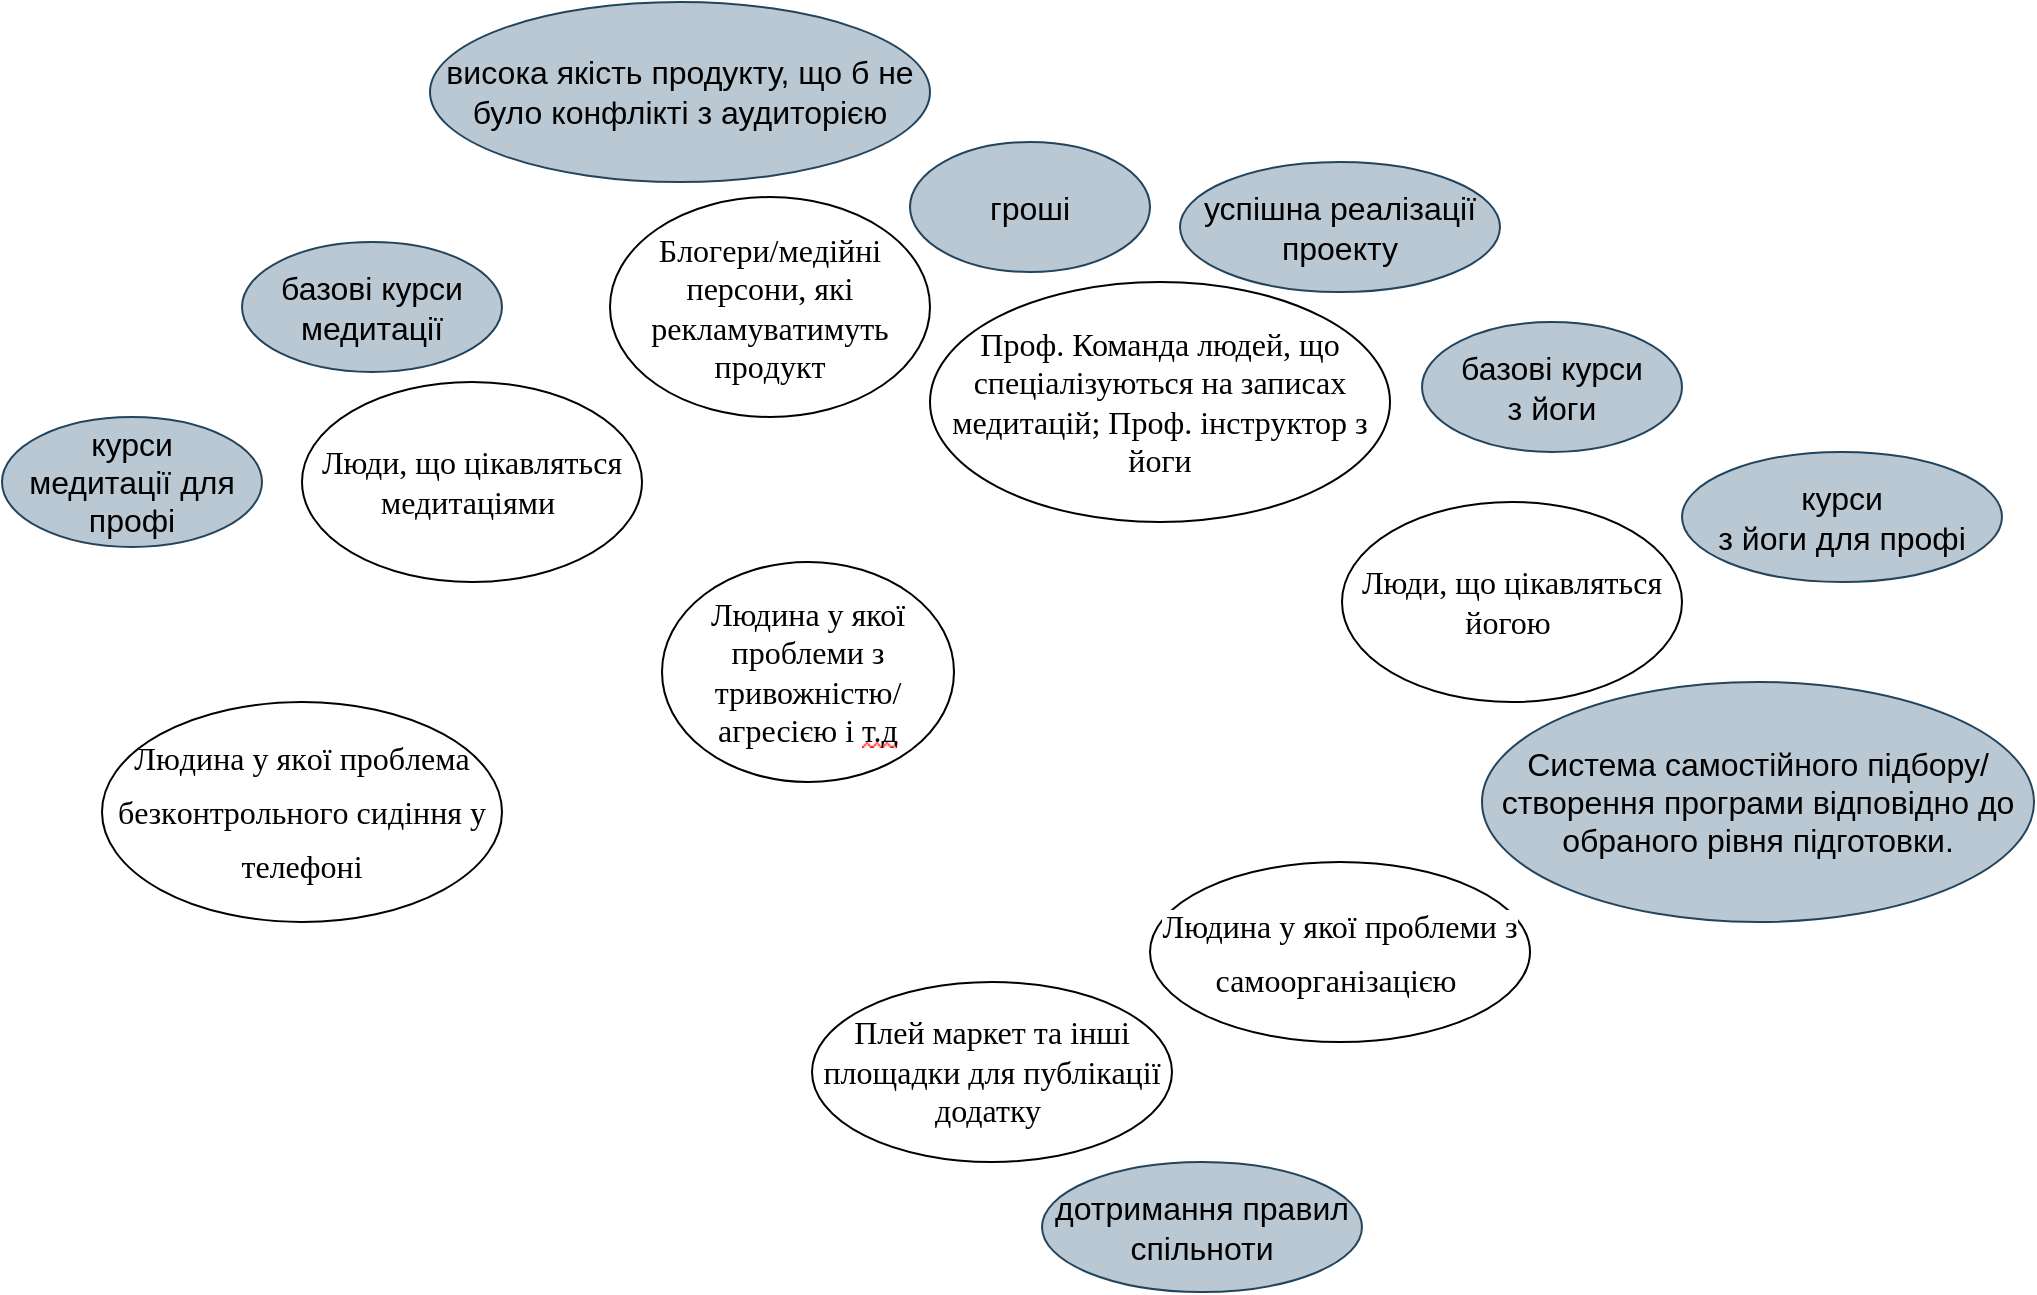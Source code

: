 <mxfile version="20.8.3" type="github">
  <diagram id="JHIswa4d4_7SKW9wDUkP" name="Страница 1">
    <mxGraphModel dx="1877" dy="1750" grid="1" gridSize="10" guides="1" tooltips="1" connect="1" arrows="1" fold="1" page="1" pageScale="1" pageWidth="827" pageHeight="1169" math="0" shadow="0">
      <root>
        <mxCell id="0" />
        <mxCell id="1" parent="0" />
        <mxCell id="nFPWTdWH6QaG-mGONiPk-1" value="&lt;span style=&quot;margin: 0px; padding: 0px; user-select: text; -webkit-user-drag: none; -webkit-tap-highlight-color: transparent; text-align: left; background-color: rgb(255, 255, 255); font-size: 12pt; line-height: 19.425px; font-family: &amp;quot;Times New Roman&amp;quot;, &amp;quot;Times New Roman_EmbeddedFont&amp;quot;, &amp;quot;Times New Roman_MSFontService&amp;quot;, serif; font-variant-ligatures: none !important;&quot; class=&quot;TextRun SCXW165237662 BCX9&quot; lang=&quot;UK&quot; data-contrast=&quot;auto&quot;&gt;&lt;span style=&quot;margin: 0px; padding: 0px; user-select: text; -webkit-user-drag: none; -webkit-tap-highlight-color: transparent;&quot; class=&quot;NormalTextRun SCXW165237662 BCX9&quot;&gt;Люди, що&lt;/span&gt;&lt;span style=&quot;margin: 0px; padding: 0px; user-select: text; -webkit-user-drag: none; -webkit-tap-highlight-color: transparent;&quot; class=&quot;NormalTextRun SCXW165237662 BCX9&quot;&gt; &lt;/span&gt;&lt;span style=&quot;margin: 0px; padding: 0px; user-select: text; -webkit-user-drag: none; -webkit-tap-highlight-color: transparent;&quot; class=&quot;NormalTextRun SCXW165237662 BCX9&quot;&gt;цікавляться медитаціями&lt;/span&gt;&lt;/span&gt;&lt;span style=&quot;margin: 0px; padding: 0px; user-select: text; -webkit-user-drag: none; -webkit-tap-highlight-color: transparent; text-align: left; background-color: rgb(255, 255, 255); font-size: 12pt; line-height: 19.425px; font-family: &amp;quot;Times New Roman&amp;quot;, &amp;quot;Times New Roman_EmbeddedFont&amp;quot;, &amp;quot;Times New Roman_MSFontService&amp;quot;, serif;&quot; data-ccp-props=&quot;{&amp;quot;201341983&amp;quot;:0,&amp;quot;335559685&amp;quot;:0,&amp;quot;335559740&amp;quot;:259}&quot; class=&quot;EOP SCXW165237662 BCX9&quot;&gt;&amp;nbsp;&lt;/span&gt;" style="ellipse;whiteSpace=wrap;html=1;" vertex="1" parent="1">
          <mxGeometry x="-10" y="100" width="170" height="100" as="geometry" />
        </mxCell>
        <mxCell id="nFPWTdWH6QaG-mGONiPk-2" value="&lt;span style=&quot;accent-color: auto; place-content: normal; place-items: normal; place-self: auto; alignment-baseline: auto; animation: 0s ease 0s 1 normal none running none; app-region: none; appearance: none; aspect-ratio: auto; backdrop-filter: none; backface-visibility: visible; background: none 0% 0% / auto repeat scroll padding-box border-box rgba(0, 0, 0, 0); background-blend-mode: normal; baseline-shift: 0px; border-image: none 100% / 1 / 0 stretch; border-color: rgb(0, 0, 0); border-collapse: collapse; border-end-end-radius: 0px; border-end-start-radius: 0px; border-width: 0px; border-style: none; border-spacing: 0px; border-start-end-radius: 0px; border-start-start-radius: 0px; border-radius: 0px; inset: auto; box-shadow: none; box-sizing: content-box; break-after: auto; break-before: auto; break-inside: auto; buffered-rendering: auto; caption-side: top; caret-color: rgb(0, 0, 0); clear: none; clip: auto; clip-path: none; clip-rule: nonzero; color-interpolation: srgb; color-interpolation-filters: linearrgb; color-rendering: auto; color-scheme: normal; columns: auto; column-fill: balance; gap: normal; column-rule: 0px none rgb(0, 0, 0); column-span: none; contain: none; content: normal; content-visibility: visible; counter-increment: none; counter-reset: none; counter-set: none; cursor: text; cx: 0px; cy: 0px; d: none; direction: ltr; display: inline; dominant-baseline: auto; empty-cells: show; fill: rgb(0, 0, 0); fill-opacity: 1; fill-rule: nonzero; filter: none; flex: 0 1 auto; flex-flow: row nowrap; float: none; flood-color: rgb(0, 0, 0); flood-opacity: 1; font-family: WordVisi_MSFontService, &amp;quot;Times New Roman&amp;quot;, &amp;quot;Times New Roman_EmbeddedFont&amp;quot;, &amp;quot;Times New Roman_MSFontService&amp;quot;, serif; font-feature-settings: normal; font-kerning: none; font-optical-sizing: auto; font-size: 16px; font-stretch: 100%; font-variant-ligatures: no-common-ligatures no-discretionary-ligatures no-historical-ligatures no-contextual; font-variant-numeric: normal; font-variant-east-asian: normal; font-variation-settings: normal; grid-area: auto / auto / auto / auto; grid: auto-flow auto / none; height: auto; hyphens: manual; image-orientation: from-image; image-rendering: auto; inline-size: auto; inset-block: auto; inset-inline: auto; isolation: auto; lighting-color: rgb(255, 255, 255); line-break: auto; line-height: 19.425px; list-style: outside none disc; margin: 0px; marker: none; mask: none; mask-type: luminance; max-height: none; max-width: none; min-height: 0px; min-width: 0px; mix-blend-mode: normal; object-fit: fill; object-position: 50% 50%; offset: none 0px auto 0deg; opacity: 1; order: 0; outline: rgb(0, 0, 0) none 0px; outline-offset: 0px; overflow: visible; overflow-anchor: auto; overflow-clip-margin: 0px; overflow-wrap: break-word; overscroll-behavior-block: auto; overscroll-behavior-inline: auto; overscroll-behavior: auto; padding: 0px; page: auto; paint-order: normal; perspective: none; perspective-origin: 0px 0px; pointer-events: auto; position: static; quotes: auto; r: 0px; resize: none; ruby-position: over; rx: auto; ry: auto; scroll-behavior: auto; scroll-margin-block: 0px; scroll-margin: 0px; scroll-margin-inline: 0px; scroll-padding-block: auto; scroll-padding: auto; scroll-padding-inline: auto; scroll-snap-align: none; scroll-snap-stop: normal; scroll-snap-type: none; scrollbar-gutter: auto; shape-image-threshold: 0; shape-margin: 0px; shape-outside: none; shape-rendering: auto; speak: normal; stop-color: rgb(0, 0, 0); stop-opacity: 1; stroke: none; stroke-dasharray: none; stroke-dashoffset: 0px; stroke-linecap: butt; stroke-linejoin: miter; stroke-miterlimit: 4; stroke-opacity: 1; stroke-width: 1px; tab-size: 8; table-layout: auto; text-align: left; text-align-last: auto; text-anchor: start; text-combine-upright: none; text-decoration-style: solid; text-decoration-color: rgb(0, 0, 0); text-decoration-skip-ink: auto; text-orientation: mixed; text-overflow: clip; text-rendering: auto; text-shadow: none; text-size-adjust: auto; text-underline-offset: auto; text-underline-position: auto; touch-action: auto; transform: none; transform-box: view-box; transform-origin: 0px 0px; transform-style: flat; transition: all 0s ease 0s; unicode-bidi: normal; user-select: text; vector-effect: none; vertical-align: baseline; visibility: visible; border-block-end: 0px none rgb(0, 0, 0); border-block-start: 0px none rgb(0, 0, 0); border-inline-end: 0px none rgb(0, 0, 0); -webkit-border-image: none; border-inline-start: 0px none rgb(0, 0, 0); -webkit-box-align: stretch; -webkit-box-decoration-break: slice; -webkit-box-direction: normal; -webkit-box-flex: 0; -webkit-box-ordinal-group: 1; -webkit-box-orient: horizontal; -webkit-box-pack: start; -webkit-font-smoothing: auto; -webkit-highlight: none; hyphenate-character: auto; -webkit-line-break: auto; -webkit-locale: &amp;quot;UK&amp;quot;; block-size: auto; margin-block: 0px; margin-inline: 0px; -webkit-mask-box-image-source: none; -webkit-mask-box-image-slice: 0 fill; -webkit-mask-box-image-width: auto; -webkit-mask-box-image-outset: 0; -webkit-mask-box-image-repeat: stretch; -webkit-mask: none 0% 0% / auto repeat border-box border-box; -webkit-mask-composite: source-over; max-block-size: none; max-inline-size: none; min-block-size: 0px; min-inline-size: 0px; padding-block: 0px; padding-inline: 0px; -webkit-print-color-adjust: economy; -webkit-rtl-ordering: logical; -webkit-ruby-position: before; -webkit-tap-highlight-color: rgba(0, 0, 0, 0); -webkit-text-combine: none; text-emphasis: none rgb(0, 0, 0); text-emphasis-position: over right; -webkit-text-fill-color: rgb(0, 0, 0); -webkit-text-orientation: vertical-right; -webkit-text-security: none; -webkit-text-stroke-color: rgb(0, 0, 0); -webkit-user-drag: none; -webkit-user-modify: read-only; -webkit-writing-mode: horizontal-tb; width: auto; will-change: auto; word-break: normal; writing-mode: horizontal-tb; x: 0px; y: 0px; z-index: auto; zoom: 1;&quot; class=&quot;TextRun SCXW62366027 BCX9&quot; lang=&quot;UK&quot; data-contrast=&quot;auto&quot;&gt;&lt;span class=&quot;NormalTextRun SCXW62366027 BCX9&quot;&gt;Блогери/медійні персони, які рекламуватимуть продукт&lt;/span&gt;&lt;/span&gt;" style="ellipse;whiteSpace=wrap;html=1;" vertex="1" parent="1">
          <mxGeometry x="144" y="7.5" width="160" height="110" as="geometry" />
        </mxCell>
        <mxCell id="nFPWTdWH6QaG-mGONiPk-3" value="&lt;span style=&quot;margin: 0px; padding: 0px; user-select: text; -webkit-user-drag: none; -webkit-tap-highlight-color: transparent; text-align: left; background-color: rgb(255, 255, 255); font-size: 12pt; line-height: 19.425px; font-family: &amp;quot;Times New Roman&amp;quot;, &amp;quot;Times New Roman_EmbeddedFont&amp;quot;, &amp;quot;Times New Roman_MSFontService&amp;quot;, serif; font-variant-ligatures: none !important;&quot; class=&quot;TextRun SCXW228384979 BCX9&quot; lang=&quot;UK&quot; data-contrast=&quot;auto&quot;&gt;&lt;span style=&quot;margin: 0px; padding: 0px; user-select: text; -webkit-user-drag: none; -webkit-tap-highlight-color: transparent;&quot; class=&quot;NormalTextRun SCXW228384979 BCX9&quot;&gt;Люди, що&lt;/span&gt;&lt;span style=&quot;margin: 0px; padding: 0px; user-select: text; -webkit-user-drag: none; -webkit-tap-highlight-color: transparent;&quot; class=&quot;NormalTextRun SCXW228384979 BCX9&quot;&gt; цікавляться&lt;/span&gt;&lt;span style=&quot;margin: 0px; padding: 0px; user-select: text; -webkit-user-drag: none; -webkit-tap-highlight-color: transparent;&quot; class=&quot;NormalTextRun SCXW228384979 BCX9&quot;&gt; йогою&lt;/span&gt;&lt;/span&gt;&lt;span style=&quot;margin: 0px; padding: 0px; user-select: text; -webkit-user-drag: none; -webkit-tap-highlight-color: transparent; text-align: left; background-color: rgb(255, 255, 255); font-size: 12pt; line-height: 19.425px; font-family: &amp;quot;Times New Roman&amp;quot;, &amp;quot;Times New Roman_EmbeddedFont&amp;quot;, &amp;quot;Times New Roman_MSFontService&amp;quot;, serif;&quot; data-ccp-props=&quot;{&amp;quot;201341983&amp;quot;:0,&amp;quot;335559740&amp;quot;:259}&quot; class=&quot;EOP SCXW228384979 BCX9&quot;&gt;&amp;nbsp;&lt;/span&gt;" style="ellipse;whiteSpace=wrap;html=1;" vertex="1" parent="1">
          <mxGeometry x="510" y="160" width="170" height="100" as="geometry" />
        </mxCell>
        <mxCell id="nFPWTdWH6QaG-mGONiPk-4" value="&lt;span style=&quot;margin: 0px; padding: 0px; user-select: text; -webkit-user-drag: none; -webkit-tap-highlight-color: transparent; font-family: &amp;quot;Times New Roman&amp;quot;, &amp;quot;Times New Roman_EmbeddedFont&amp;quot;, &amp;quot;Times New Roman_MSFontService&amp;quot;, serif; font-size: 16px; font-variant-ligatures: none; text-align: justify; background-color: rgb(255, 255, 255);&quot; class=&quot;NormalTextRun SCXW148370645 BCX9&quot;&gt;Людина у якої проблеми з тривожністю/&lt;/span&gt;&lt;span style=&quot;margin: 0px; padding: 0px; user-select: text; -webkit-user-drag: none; -webkit-tap-highlight-color: transparent; font-family: &amp;quot;Times New Roman&amp;quot;, &amp;quot;Times New Roman_EmbeddedFont&amp;quot;, &amp;quot;Times New Roman_MSFontService&amp;quot;, serif; font-size: 16px; font-variant-ligatures: none; text-align: justify; background-color: rgb(255, 255, 255);&quot; class=&quot;NormalTextRun SCXW148370645 BCX9&quot;&gt;агресією і &lt;/span&gt;&lt;span style=&quot;margin: 0px; padding: 0px; user-select: text; -webkit-user-drag: none; -webkit-tap-highlight-color: transparent; background-repeat: repeat-x; background-position: left bottom; background-image: url(&amp;quot;data:image/gif;base64,R0lGODlhBQAEAJECAP////8AAAAAAAAAACH5BAEAAAIALAAAAAAFAAQAAAIIlGAXCCHrTCgAOw==&amp;quot;); border-bottom: 1px solid transparent; font-family: &amp;quot;Times New Roman&amp;quot;, &amp;quot;Times New Roman_EmbeddedFont&amp;quot;, &amp;quot;Times New Roman_MSFontService&amp;quot;, serif; font-size: 16px; font-variant-ligatures: none; text-align: justify; background-color: rgb(255, 255, 255);&quot; class=&quot;SpellingError SCXW148370645 BCX9&quot;&gt;т.д&lt;/span&gt;" style="ellipse;whiteSpace=wrap;html=1;" vertex="1" parent="1">
          <mxGeometry x="170" y="190" width="146" height="110" as="geometry" />
        </mxCell>
        <mxCell id="nFPWTdWH6QaG-mGONiPk-5" value="&lt;span style=&quot;margin: 0px; padding: 0px; user-select: text; -webkit-user-drag: none; -webkit-tap-highlight-color: transparent; font-family: &amp;quot;Times New Roman&amp;quot;, &amp;quot;Times New Roman_EmbeddedFont&amp;quot;, &amp;quot;Times New Roman_MSFontService&amp;quot;, serif; font-size: 16px; font-variant-ligatures: none; text-align: left; background-color: rgb(255, 255, 255);&quot; class=&quot;NormalTextRun SCXW132150649 BCX9&quot;&gt;Проф. Команда людей, що спеціалізуються на записах медитацій&lt;/span&gt;&lt;span style=&quot;margin: 0px; padding: 0px; user-select: text; -webkit-user-drag: none; -webkit-tap-highlight-color: transparent; font-family: &amp;quot;Times New Roman&amp;quot;, &amp;quot;Times New Roman_EmbeddedFont&amp;quot;, &amp;quot;Times New Roman_MSFontService&amp;quot;, serif; font-size: 16px; font-variant-ligatures: none; text-align: left; background-color: rgb(255, 255, 255);&quot; class=&quot;NormalTextRun SCXW132150649 BCX9&quot;&gt;; &lt;/span&gt;&lt;span style=&quot;margin: 0px; padding: 0px; user-select: text; -webkit-user-drag: none; -webkit-tap-highlight-color: transparent; font-family: &amp;quot;Times New Roman&amp;quot;, &amp;quot;Times New Roman_EmbeddedFont&amp;quot;, &amp;quot;Times New Roman_MSFontService&amp;quot;, serif; font-size: 16px; font-variant-ligatures: none; text-align: left; background-color: rgb(255, 255, 255);&quot; class=&quot;NormalTextRun SCXW132150649 BCX9&quot;&gt;Проф. і&lt;/span&gt;&lt;span style=&quot;margin: 0px; padding: 0px; user-select: text; -webkit-user-drag: none; -webkit-tap-highlight-color: transparent; font-family: &amp;quot;Times New Roman&amp;quot;, &amp;quot;Times New Roman_EmbeddedFont&amp;quot;, &amp;quot;Times New Roman_MSFontService&amp;quot;, serif; font-size: 16px; font-variant-ligatures: none; text-align: left; background-color: rgb(255, 255, 255);&quot; class=&quot;NormalTextRun SCXW132150649 BCX9&quot;&gt;нструк&lt;/span&gt;&lt;span style=&quot;margin: 0px; padding: 0px; user-select: text; -webkit-user-drag: none; -webkit-tap-highlight-color: transparent; font-family: &amp;quot;Times New Roman&amp;quot;, &amp;quot;Times New Roman_EmbeddedFont&amp;quot;, &amp;quot;Times New Roman_MSFontService&amp;quot;, serif; font-size: 16px; font-variant-ligatures: none; text-align: left; background-color: rgb(255, 255, 255);&quot; class=&quot;NormalTextRun SCXW132150649 BCX9&quot;&gt;т&lt;/span&gt;&lt;span style=&quot;margin: 0px; padding: 0px; user-select: text; -webkit-user-drag: none; -webkit-tap-highlight-color: transparent; font-family: &amp;quot;Times New Roman&amp;quot;, &amp;quot;Times New Roman_EmbeddedFont&amp;quot;, &amp;quot;Times New Roman_MSFontService&amp;quot;, serif; font-size: 16px; font-variant-ligatures: none; text-align: left; background-color: rgb(255, 255, 255);&quot; class=&quot;NormalTextRun SCXW132150649 BCX9&quot;&gt;ор з йоги&lt;/span&gt;" style="ellipse;whiteSpace=wrap;html=1;" vertex="1" parent="1">
          <mxGeometry x="304" y="50" width="230" height="120" as="geometry" />
        </mxCell>
        <mxCell id="nFPWTdWH6QaG-mGONiPk-6" value="&lt;span style=&quot;margin: 0px; padding: 0px; user-select: text; -webkit-user-drag: none; -webkit-tap-highlight-color: transparent; text-align: justify; background-color: rgb(255, 255, 255); font-size: 12pt; line-height: 27px; font-family: &amp;quot;Times New Roman&amp;quot;, &amp;quot;Times New Roman_EmbeddedFont&amp;quot;, &amp;quot;Times New Roman_MSFontService&amp;quot;, serif; font-variant-ligatures: none !important;&quot; class=&quot;TextRun SCXW75085188 BCX9&quot; lang=&quot;UK&quot; data-contrast=&quot;auto&quot;&gt;&lt;span style=&quot;margin: 0px; padding: 0px; user-select: text; -webkit-user-drag: none; -webkit-tap-highlight-color: transparent;&quot; class=&quot;NormalTextRun SCXW75085188 BCX9&quot;&gt;Людина у якої проблеми з самоорганізацією&lt;/span&gt;&lt;/span&gt;&lt;span style=&quot;margin: 0px; padding: 0px; user-select: text; -webkit-user-drag: none; -webkit-tap-highlight-color: transparent; text-align: justify; background-color: rgb(255, 255, 255); font-size: 12pt; line-height: 27px; font-family: &amp;quot;Times New Roman&amp;quot;, &amp;quot;Times New Roman_EmbeddedFont&amp;quot;, &amp;quot;Times New Roman_MSFontService&amp;quot;, serif;&quot; data-ccp-props=&quot;{&amp;quot;201341983&amp;quot;:0,&amp;quot;335551550&amp;quot;:6,&amp;quot;335551620&amp;quot;:6,&amp;quot;335559740&amp;quot;:360}&quot; class=&quot;EOP SCXW75085188 BCX9&quot;&gt;&amp;nbsp;&lt;/span&gt;" style="ellipse;whiteSpace=wrap;html=1;" vertex="1" parent="1">
          <mxGeometry x="414" y="340" width="190" height="90" as="geometry" />
        </mxCell>
        <mxCell id="nFPWTdWH6QaG-mGONiPk-7" value="&lt;span style=&quot;accent-color: auto; place-content: normal; place-items: normal; place-self: auto; alignment-baseline: auto; animation: 0s ease 0s 1 normal none running none; app-region: none; appearance: none; aspect-ratio: auto; backdrop-filter: none; backface-visibility: visible; background: none 0% 0% / auto repeat scroll padding-box border-box rgba(0, 0, 0, 0); background-blend-mode: normal; baseline-shift: 0px; border-image: none 100% / 1 / 0 stretch; border-color: rgb(0, 0, 0); border-collapse: collapse; border-end-end-radius: 0px; border-end-start-radius: 0px; border-width: 0px; border-style: none; border-spacing: 0px; border-start-end-radius: 0px; border-start-start-radius: 0px; border-radius: 0px; inset: auto; box-shadow: none; box-sizing: content-box; break-after: auto; break-before: auto; break-inside: auto; buffered-rendering: auto; caption-side: top; caret-color: rgb(0, 0, 0); clear: none; clip: auto; clip-path: none; clip-rule: nonzero; color-interpolation: srgb; color-interpolation-filters: linearrgb; color-rendering: auto; color-scheme: normal; columns: auto; column-fill: balance; gap: normal; column-rule: 0px none rgb(0, 0, 0); column-span: none; contain: none; content: normal; content-visibility: visible; counter-increment: none; counter-reset: none; counter-set: none; cursor: text; cx: 0px; cy: 0px; d: none; direction: ltr; display: inline; dominant-baseline: auto; empty-cells: show; fill: rgb(0, 0, 0); fill-opacity: 1; fill-rule: nonzero; filter: none; flex: 0 1 auto; flex-flow: row nowrap; float: none; flood-color: rgb(0, 0, 0); flood-opacity: 1; font-family: WordVisi_MSFontService, &amp;quot;Times New Roman&amp;quot;, &amp;quot;Times New Roman_EmbeddedFont&amp;quot;, &amp;quot;Times New Roman_MSFontService&amp;quot;, serif; font-feature-settings: normal; font-kerning: none; font-optical-sizing: auto; font-size: 16px; font-stretch: 100%; font-variant-ligatures: no-common-ligatures no-discretionary-ligatures no-historical-ligatures no-contextual; font-variant-numeric: normal; font-variant-east-asian: normal; font-variation-settings: normal; grid-area: auto / auto / auto / auto; grid: auto-flow auto / none; height: auto; hyphens: manual; image-orientation: from-image; image-rendering: auto; inline-size: auto; inset-block: auto; inset-inline: auto; isolation: auto; lighting-color: rgb(255, 255, 255); line-break: auto; line-height: 27px; list-style: outside none disc; margin: 0px; marker: none; mask: none; mask-type: luminance; max-height: none; max-width: none; min-height: 0px; min-width: 0px; mix-blend-mode: normal; object-fit: fill; object-position: 50% 50%; offset: none 0px auto 0deg; opacity: 1; order: 0; outline: rgb(0, 0, 0) none 0px; outline-offset: 0px; overflow: visible; overflow-anchor: auto; overflow-clip-margin: 0px; overflow-wrap: break-word; overscroll-behavior-block: auto; overscroll-behavior-inline: auto; overscroll-behavior: auto; padding: 0px; page: auto; paint-order: normal; perspective: none; perspective-origin: 0px 0px; pointer-events: auto; position: static; quotes: auto; r: 0px; resize: none; ruby-position: over; rx: auto; ry: auto; scroll-behavior: auto; scroll-margin-block: 0px; scroll-margin: 0px; scroll-margin-inline: 0px; scroll-padding-block: auto; scroll-padding: auto; scroll-padding-inline: auto; scroll-snap-align: none; scroll-snap-stop: normal; scroll-snap-type: none; scrollbar-gutter: auto; shape-image-threshold: 0; shape-margin: 0px; shape-outside: none; shape-rendering: auto; speak: normal; stop-color: rgb(0, 0, 0); stop-opacity: 1; stroke: none; stroke-dasharray: none; stroke-dashoffset: 0px; stroke-linecap: butt; stroke-linejoin: miter; stroke-miterlimit: 4; stroke-opacity: 1; stroke-width: 1px; tab-size: 8; table-layout: auto; text-align: justify; text-align-last: auto; text-anchor: start; text-combine-upright: none; text-decoration-style: solid; text-decoration-color: rgb(0, 0, 0); text-decoration-skip-ink: auto; text-orientation: mixed; text-overflow: clip; text-rendering: auto; text-shadow: none; text-size-adjust: auto; text-underline-offset: auto; text-underline-position: auto; touch-action: auto; transform: none; transform-box: view-box; transform-origin: 0px 0px; transform-style: flat; transition: all 0s ease 0s; unicode-bidi: normal; user-select: text; vector-effect: none; vertical-align: baseline; visibility: visible; border-block-end: 0px none rgb(0, 0, 0); border-block-start: 0px none rgb(0, 0, 0); border-inline-end: 0px none rgb(0, 0, 0); -webkit-border-image: none; border-inline-start: 0px none rgb(0, 0, 0); -webkit-box-align: stretch; -webkit-box-decoration-break: slice; -webkit-box-direction: normal; -webkit-box-flex: 0; -webkit-box-ordinal-group: 1; -webkit-box-orient: horizontal; -webkit-box-pack: start; -webkit-font-smoothing: auto; -webkit-highlight: none; hyphenate-character: auto; -webkit-line-break: auto; -webkit-locale: &amp;quot;UK&amp;quot;; block-size: auto; margin-block: 0px; margin-inline: 0px; -webkit-mask-box-image-source: none; -webkit-mask-box-image-slice: 0 fill; -webkit-mask-box-image-width: auto; -webkit-mask-box-image-outset: 0; -webkit-mask-box-image-repeat: stretch; -webkit-mask: none 0% 0% / auto repeat border-box border-box; -webkit-mask-composite: source-over; max-block-size: none; max-inline-size: none; min-block-size: 0px; min-inline-size: 0px; padding-block: 0px; padding-inline: 0px; -webkit-print-color-adjust: economy; -webkit-rtl-ordering: logical; -webkit-ruby-position: before; -webkit-tap-highlight-color: rgba(0, 0, 0, 0); -webkit-text-combine: none; text-emphasis: none rgb(0, 0, 0); text-emphasis-position: over right; -webkit-text-fill-color: rgb(0, 0, 0); -webkit-text-orientation: vertical-right; -webkit-text-security: none; -webkit-text-stroke-color: rgb(0, 0, 0); -webkit-user-drag: none; -webkit-user-modify: read-only; -webkit-writing-mode: horizontal-tb; width: auto; will-change: auto; word-break: normal; writing-mode: horizontal-tb; x: 0px; y: 0px; z-index: auto; zoom: 1;&quot; class=&quot;TextRun SCXW91618876 BCX9&quot; lang=&quot;UK&quot; data-contrast=&quot;auto&quot;&gt;&lt;span class=&quot;NormalTextRun SCXW91618876 BCX9&quot;&gt;Людина у якої проблема безконтрольного сидіння у телефоні&lt;/span&gt;&lt;/span&gt;" style="ellipse;whiteSpace=wrap;html=1;" vertex="1" parent="1">
          <mxGeometry x="-110" y="260" width="200" height="110" as="geometry" />
        </mxCell>
        <mxCell id="nFPWTdWH6QaG-mGONiPk-8" value="&lt;span style=&quot;margin: 0px; padding: 0px; user-select: text; -webkit-user-drag: none; -webkit-tap-highlight-color: transparent; text-align: left; background-color: rgb(255, 255, 255); font-size: 12pt; line-height: 19.425px; font-family: &amp;quot;Times New Roman&amp;quot;, &amp;quot;Times New Roman_EmbeddedFont&amp;quot;, &amp;quot;Times New Roman_MSFontService&amp;quot;, serif; font-variant-ligatures: none !important;&quot; class=&quot;TextRun SCXW197743315 BCX9&quot; lang=&quot;UK&quot; data-contrast=&quot;auto&quot;&gt;&lt;span style=&quot;margin: 0px; padding: 0px; user-select: text; -webkit-user-drag: none; -webkit-tap-highlight-color: transparent;&quot; class=&quot;NormalTextRun SCXW197743315 BCX9&quot;&gt;Плей маркет та інші площадки для публікації додатку&lt;/span&gt;&lt;/span&gt;&lt;span style=&quot;margin: 0px; padding: 0px; user-select: text; -webkit-user-drag: none; -webkit-tap-highlight-color: transparent; text-align: left; background-color: rgb(255, 255, 255); font-size: 12pt; line-height: 19.425px; font-family: &amp;quot;Times New Roman&amp;quot;, &amp;quot;Times New Roman_EmbeddedFont&amp;quot;, &amp;quot;Times New Roman_MSFontService&amp;quot;, serif;&quot; data-ccp-props=&quot;{&amp;quot;201341983&amp;quot;:0,&amp;quot;335559740&amp;quot;:259}&quot; class=&quot;EOP SCXW197743315 BCX9&quot;&gt;&amp;nbsp;&lt;/span&gt;" style="ellipse;whiteSpace=wrap;html=1;" vertex="1" parent="1">
          <mxGeometry x="245" y="400" width="180" height="90" as="geometry" />
        </mxCell>
        <mxCell id="nFPWTdWH6QaG-mGONiPk-10" value="базові курси&lt;br style=&quot;font-size: 16px;&quot;&gt;медитації" style="ellipse;whiteSpace=wrap;html=1;fillColor=#bac8d3;strokeColor=#23445d;strokeWidth=1;fontSize=16;" vertex="1" parent="1">
          <mxGeometry x="-40" y="30" width="130" height="65" as="geometry" />
        </mxCell>
        <mxCell id="nFPWTdWH6QaG-mGONiPk-11" value="курси&lt;br style=&quot;font-size: 16px;&quot;&gt;медитації для профі" style="ellipse;whiteSpace=wrap;html=1;fillColor=#bac8d3;strokeColor=#23445d;strokeWidth=1;fontSize=16;" vertex="1" parent="1">
          <mxGeometry x="-160" y="117.5" width="130" height="65" as="geometry" />
        </mxCell>
        <mxCell id="nFPWTdWH6QaG-mGONiPk-12" value="базові курси&lt;br style=&quot;font-size: 16px;&quot;&gt;з йоги" style="ellipse;whiteSpace=wrap;html=1;fillColor=#bac8d3;strokeColor=#23445d;strokeWidth=1;fontSize=16;" vertex="1" parent="1">
          <mxGeometry x="550" y="70" width="130" height="65" as="geometry" />
        </mxCell>
        <mxCell id="nFPWTdWH6QaG-mGONiPk-13" value="курси&lt;br style=&quot;font-size: 16px;&quot;&gt;з йоги для профі" style="ellipse;whiteSpace=wrap;html=1;fillColor=#bac8d3;strokeColor=#23445d;strokeWidth=1;fontSize=16;" vertex="1" parent="1">
          <mxGeometry x="680" y="135" width="160" height="65" as="geometry" />
        </mxCell>
        <mxCell id="nFPWTdWH6QaG-mGONiPk-14" value="Система самостійного підбору/створення програми відповідно до обраного рівня підготовки." style="ellipse;whiteSpace=wrap;html=1;fillColor=#bac8d3;strokeColor=#23445d;strokeWidth=1;fontSize=16;" vertex="1" parent="1">
          <mxGeometry x="580" y="250" width="276" height="120" as="geometry" />
        </mxCell>
        <mxCell id="nFPWTdWH6QaG-mGONiPk-16" value="успішна реалізації проекту" style="ellipse;whiteSpace=wrap;html=1;fillColor=#bac8d3;strokeColor=#23445d;strokeWidth=1;fontSize=16;" vertex="1" parent="1">
          <mxGeometry x="429" y="-10" width="160" height="65" as="geometry" />
        </mxCell>
        <mxCell id="nFPWTdWH6QaG-mGONiPk-17" value="гроші" style="ellipse;whiteSpace=wrap;html=1;fillColor=#bac8d3;strokeColor=#23445d;strokeWidth=1;fontSize=16;" vertex="1" parent="1">
          <mxGeometry x="294" y="-20" width="120" height="65" as="geometry" />
        </mxCell>
        <mxCell id="nFPWTdWH6QaG-mGONiPk-19" value="&lt;span style=&quot;text-align: left;&quot;&gt;дотримання правил спільноти&lt;/span&gt;" style="ellipse;whiteSpace=wrap;html=1;fillColor=#bac8d3;strokeColor=#23445d;strokeWidth=1;fontSize=16;" vertex="1" parent="1">
          <mxGeometry x="360" y="490" width="160" height="65" as="geometry" />
        </mxCell>
        <mxCell id="nFPWTdWH6QaG-mGONiPk-21" value="&lt;span style=&quot;text-align: left;&quot;&gt;висока якість продукту, що б не було конфлікті з аудиторією&lt;/span&gt;" style="ellipse;whiteSpace=wrap;html=1;fillColor=#bac8d3;strokeColor=#23445d;strokeWidth=1;fontSize=16;" vertex="1" parent="1">
          <mxGeometry x="54" y="-90" width="250" height="90" as="geometry" />
        </mxCell>
      </root>
    </mxGraphModel>
  </diagram>
</mxfile>
